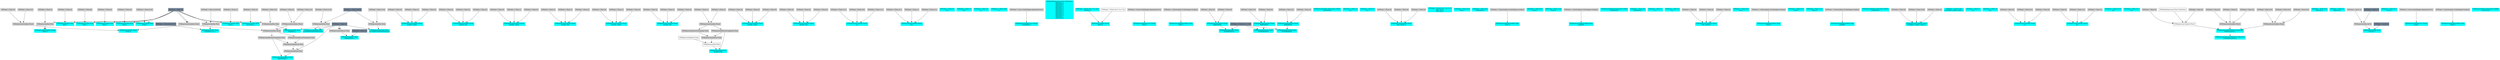 digraph G {
node0 [shape="box" color="cyan" style="filled" label="VFXExpressionMax Float
Rate_a"]
node1 [shape="box" color="lightgray" style="filled" label="VFXValue`1 Float (4)"]
node2 [shape="box" color="lightslategray" style="filled" label="VFXValue`1 Float (0)"]
node3 [shape="box" color="cyan" style="filled" label="VFXExpressionCombine Float3
bounds_center"]
node4 [shape="box" color="lightgray" style="filled" label="VFXValue`1 Float (0)"]
node5 [shape="box" color="lightgray" style="filled" label="VFXValue`1 Float (1)"]
node6 [shape="box" color="lightgray" style="filled" label="VFXValue`1 Float (0)"]
node7 [shape="box" color="cyan" style="filled" label="VFXExpressionCombine Float3
bounds_size"]
node8 [shape="box" color="lightgray" style="filled" label="VFXValue`1 Float (2)"]
node9 [shape="box" color="lightgray" style="filled" label="VFXValue`1 Float (3)"]
node10 [shape="box" color="lightgray" style="filled" label="VFXValue`1 Float (2)"]
node11 [shape="box" color="cyan" style="filled" label="VFXExpressionMax Float
Rate_a"]
node12 [shape="box" color="lightgray" style="filled" label="VFXValue`1 Float (8)"]
node13 [shape="box" color="cyan" style="filled" label="VFXExpressionCombine Float3
bounds_center"]
node14 [shape="box" color="lightgray" style="filled" label="VFXValue`1 Float (0)"]
node15 [shape="box" color="lightgray" style="filled" label="VFXValue`1 Float (1)"]
node16 [shape="box" color="lightgray" style="filled" label="VFXValue`1 Float (0)"]
node17 [shape="box" color="cyan" style="filled" label="VFXExpressionCombine Float3
bounds_size"]
node18 [shape="box" color="lightgray" style="filled" label="VFXValue`1 Float (2)"]
node19 [shape="box" color="lightgray" style="filled" label="VFXValue`1 Float (3)"]
node20 [shape="box" color="lightgray" style="filled" label="VFXValue`1 Float (2)"]
node21 [shape="box" color="cyan" style="filled" label="VFXExpressionMax Float
Rate_a"]
node22 [shape="box" color="lightgray" style="filled" label="VFXValue`1 Float (8)"]
node23 [shape="box" color="cyan" style="filled" label="VFXExpressionCombine Float3
bounds_center"]
node24 [shape="box" color="lightgray" style="filled" label="VFXValue`1 Float (0)"]
node25 [shape="box" color="lightgray" style="filled" label="VFXValue`1 Float (1)"]
node26 [shape="box" color="lightgray" style="filled" label="VFXValue`1 Float (0)"]
node27 [shape="box" color="cyan" style="filled" label="VFXExpressionCombine Float3
bounds_size"]
node28 [shape="box" color="lightgray" style="filled" label="VFXValue`1 Float (2)"]
node29 [shape="box" color="lightgray" style="filled" label="VFXValue`1 Float (3)"]
node30 [shape="box" color="lightgray" style="filled" label="VFXValue`1 Float (2)"]
node31 [shape="box" color="cyan" style="filled" label="VFXExpressionMax Float
Rate_a"]
node32 [shape="box" color="lightgray" style="filled" label="VFXValue`1 Float (5)"]
node33 [shape="box" color="cyan" style="filled" label="VFXExpressionMax Float2
Count_b"]
node34 [shape="box" color="lightgray" style="filled" label="VFXExpressionCombine Float2"]
node35 [shape="box" color="lightgray" style="filled" label="VFXValue`1 Float (5)"]
node36 [shape="box" color="lightgray" style="filled" label="VFXValue`1 Float (10)"]
node37 [shape="box" color="lightgray" style="filled" label="VFXExpressionCombine Float2"]
node38 [shape="box" color="cyan" style="filled" label="VFXExpressionCombine Float2
Delay_b"]
node39 [shape="box" color="lightgray" style="filled" label="VFXExpressionMax Float"]
node40 [shape="box" color="lightgray" style="filled" label="VFXValue`1 Float (0)"]
node41 [shape="box" color="cyan" style="filled" label="VFXExpressionAdd Float
LoopDuration"]
node42 [shape="box" color="lightgray" style="filled" label="VFXExpressionExtractComponent Float"]
node43 [shape="box" color="lightgray" style="filled" label="VFXExpressionCombine Float2"]
node44 [shape="box" color="lightgray" style="filled" label="VFXValue`1 Float (1)"]
node45 [shape="box" color="lightgray" style="filled" label="VFXValue`1 Float (3)"]
node46 [shape="box" label="VFXExpressionMul Float"]
node47 [shape="box" label="VFXExpressionRandom Float"]
node48 [shape="box" color="lightgray" style="filled" label="VFXExpressionSubtract Float"]
node49 [shape="box" color="lightgray" style="filled" label="VFXExpressionExtractComponent Float"]
node50 [shape="box" color="cyan" style="filled" label="VFXExpressionCombine Float3
bounds_center"]
node51 [shape="box" color="lightgray" style="filled" label="VFXValue`1 Float (0)"]
node52 [shape="box" color="lightgray" style="filled" label="VFXValue`1 Float (0)"]
node53 [shape="box" color="lightgray" style="filled" label="VFXValue`1 Float (0)"]
node54 [shape="box" color="cyan" style="filled" label="VFXExpressionCombine Float3
bounds_size"]
node55 [shape="box" color="lightgray" style="filled" label="VFXValue`1 Float (5)"]
node56 [shape="box" color="lightgray" style="filled" label="VFXValue`1 Float (5)"]
node57 [shape="box" color="lightgray" style="filled" label="VFXValue`1 Float (5)"]
node58 [shape="box" color="cyan" style="filled" label="VFXExpressionCombine Float3
A_a"]
node59 [shape="box" color="lightgray" style="filled" label="VFXValue`1 Float (-0.1)"]
node60 [shape="box" color="lightgray" style="filled" label="VFXValue`1 Float (0.8)"]
node61 [shape="box" color="lightgray" style="filled" label="VFXValue`1 Float (-0.1)"]
node62 [shape="box" color="cyan" style="filled" label="VFXExpressionCombine Float3
B_a"]
node63 [shape="box" color="lightgray" style="filled" label="VFXValue`1 Float (0.1)"]
node64 [shape="box" color="lightgray" style="filled" label="VFXValue`1 Float (1)"]
node65 [shape="box" color="lightgray" style="filled" label="VFXValue`1 Float (0.1)"]
node66 [shape="box" color="cyan" style="filled" label="VFXValue`1 Float (5)
A_b"]
node67 [shape="box" color="cyan" style="filled" label="VFXValue`1 Float (7)
B_b"]
node68 [shape="box" color="cyan" style="filled" label="VFXValue`1 Float (0)
A_c"]
node69 [shape="box" color="cyan" style="filled" label="VFXValue`1 Float (360)
B_c"]
node70 [shape="box" color="cyan" style="filled" label="VFXExpressionBakeCurve Float4
FrameRate_a"]
node71 [shape="box" color="lightgray" style="filled" label="VFXValue`1 Curve (UnityEngine.AnimationCurve)"]
node72 [shape="box" color="cyan" style="filled" label="VFXBuiltInExpression Float (DeltaTime)
deltaTime_a
deltaTime_b
deltaTime_c
deltaTime_d
deltaTime_a
deltaTime_b
deltaTime_a
deltaTime_b
deltaTime_a
deltaTime_b
deltaTime_c
deltaTime_d"]
node73 [shape="box" color="cyan" style="filled" label="VFXValue`1 Float3 ((0.3, 0.0, 0.0))
Velocity_b"]
node74 [shape="box" color="cyan" style="filled" label="VFXExpressionMax Float
Drag_b"]
node75 [shape="box" color="lightgray" style="filled" label="VFXValue`1 Float (0.25)"]
node76 [shape="box" color="cyan" style="filled" label="VFXExpressionBakeCurve Float4
Size_b"]
node77 [shape="box" color="lightgray" style="filled" label="VFXValue`1 Curve (UnityEngine.AnimationCurve)"]
node78 [shape="box" color="cyan" style="filled" label="VFXExpressionBakeGradient Float
Color_c"]
node79 [shape="box" color="lightgray" style="filled" label="VFXValue`1 ColorGradient (UnityEngine.Gradient)"]
node80 [shape="box" color="cyan" style="filled" label="VFXExpressionCombine Float2
flipBookSize"]
node81 [shape="box" color="lightgray" style="filled" label="VFXValue`1 Float (8)"]
node82 [shape="box" color="lightgray" style="filled" label="VFXValue`1 Float (8)"]
node83 [shape="box" color="cyan" style="filled" label="VFXExpressionDivide Float2
invFlipBookSize"]
node84 [shape="box" color="lightslategray" style="filled" label="VFXValue`1 Float2 ((1.0, 1.0))"]
node85 [shape="box" color="cyan" style="filled" label="VFXTexture2DValue Texture2D (37944)
mainTexture"]
node86 [shape="box" color="cyan" style="filled" label="VFXValue`1 Float (1)
A_a"]
node87 [shape="box" color="cyan" style="filled" label="VFXValue`1 Float (3)
B_a"]
node88 [shape="box" color="cyan" style="filled" label="VFXExpressionCombine Float3
Box_center_b"]
node89 [shape="box" color="lightgray" style="filled" label="VFXValue`1 Float (0)"]
node90 [shape="box" color="lightgray" style="filled" label="VFXValue`1 Float (0)"]
node91 [shape="box" color="lightgray" style="filled" label="VFXValue`1 Float (0)"]
node92 [shape="box" color="cyan" style="filled" label="VFXValue`1 Float3 ((0.1, 0.0, 0.1))
Box_size_b
Box_size_b"]
node93 [shape="box" color="cyan" style="filled" label="VFXValue`1 Float (0.5)
Size_c"]
node94 [shape="box" color="cyan" style="filled" label="VFXValue`1 Float (25)
FrameRate_a"]
node95 [shape="box" color="cyan" style="filled" label="VFXExpressionBakeGradient Float
Color_b"]
node96 [shape="box" color="lightgray" style="filled" label="VFXValue`1 ColorGradient (UnityEngine.Gradient)"]
node97 [shape="box" color="cyan" style="filled" label="VFXValue`1 Float (0.5)
Scale_c"]
node98 [shape="box" color="cyan" style="filled" label="VFXValue`1 Float (-0.4)
Pivot_d"]
node99 [shape="box" color="cyan" style="filled" label="VFXExpressionBakeGradient Float
gradient"]
node100 [shape="box" color="lightgray" style="filled" label="VFXValue`1 ColorGradient (UnityEngine.Gradient)"]
node101 [shape="box" color="cyan" style="filled" label="VFXExpressionDivide Float
invSoftParticlesFadeDistance"]
node102 [shape="box" color="lightslategray" style="filled" label="VFXValue`1 Float (1)"]
node103 [shape="box" color="lightgray" style="filled" label="VFXExpressionMax Float"]
node104 [shape="box" color="lightgray" style="filled" label="VFXValue`1 Float (0.19)"]
node105 [shape="box" color="lightslategray" style="filled" label="VFXValue`1 Float (0.001)"]
node106 [shape="box" color="cyan" style="filled" label="VFXExpressionCombine Float2
flipBookSize"]
node107 [shape="box" color="lightgray" style="filled" label="VFXValue`1 Float (15)"]
node108 [shape="box" color="lightgray" style="filled" label="VFXValue`1 Float (4)"]
node109 [shape="box" color="cyan" style="filled" label="VFXExpressionDivide Float2
invFlipBookSize"]
node110 [shape="box" color="cyan" style="filled" label="VFXTexture2DValue Texture2D (37964)
mainTexture"]
node111 [shape="box" color="cyan" style="filled" label="VFXValue`1 Float (25)
FrameRate_a"]
node112 [shape="box" color="cyan" style="filled" label="VFXValue`1 Float (1)
A_a"]
node113 [shape="box" color="cyan" style="filled" label="VFXValue`1 Float (3)
B_a"]
node114 [shape="box" color="cyan" style="filled" label="VFXExpressionCombine Float3
Box_center_b"]
node115 [shape="box" color="lightgray" style="filled" label="VFXValue`1 Float (0)"]
node116 [shape="box" color="lightgray" style="filled" label="VFXValue`1 Float (0)"]
node117 [shape="box" color="lightgray" style="filled" label="VFXValue`1 Float (0)"]
node118 [shape="box" color="cyan" style="filled" label="VFXValue`1 Float (0.5)
Size_c"]
node119 [shape="box" color="cyan" style="filled" label="VFXExpressionBakeGradient Float
Color_b"]
node120 [shape="box" color="lightgray" style="filled" label="VFXValue`1 ColorGradient (UnityEngine.Gradient)"]
node121 [shape="box" color="cyan" style="filled" label="VFXValue`1 Float (0.5)
Scale_c"]
node122 [shape="box" color="cyan" style="filled" label="VFXValue`1 Float (-0.4)
Pivot_d"]
node123 [shape="box" color="cyan" style="filled" label="VFXExpressionBakeGradient Float
gradient"]
node124 [shape="box" color="lightgray" style="filled" label="VFXValue`1 ColorGradient (UnityEngine.Gradient)"]
node125 [shape="box" color="cyan" style="filled" label="VFXExpressionDivide Float
invSoftParticlesFadeDistance"]
node126 [shape="box" color="lightgray" style="filled" label="VFXExpressionMax Float"]
node127 [shape="box" color="lightgray" style="filled" label="VFXValue`1 Float (0.19)"]
node128 [shape="box" color="cyan" style="filled" label="VFXExpressionCombine Float2
flipBookSize"]
node129 [shape="box" color="lightgray" style="filled" label="VFXValue`1 Float (15)"]
node130 [shape="box" color="lightgray" style="filled" label="VFXValue`1 Float (4)"]
node131 [shape="box" color="cyan" style="filled" label="VFXExpressionDivide Float2
invFlipBookSize"]
node132 [shape="box" color="cyan" style="filled" label="VFXTexture2DValue Texture2D (38052)
mainTexture"]
node133 [shape="box" color="cyan" style="filled" label="VFXExpressionCombine Float3
ArcSphere_sphere_center_a"]
node134 [shape="box" color="lightgray" style="filled" label="VFXValue`1 Float (0)"]
node135 [shape="box" color="lightgray" style="filled" label="VFXValue`1 Float (0.05)"]
node136 [shape="box" color="lightgray" style="filled" label="VFXValue`1 Float (0)"]
node137 [shape="box" color="cyan" style="filled" label="VFXValue`1 Float (0.05)
ArcSphere_sphere_radius_a"]
node138 [shape="box" color="cyan" style="filled" label="VFXExpressionMin Float
ArcSphere_arc_a"]
node139 [shape="box" color="lightgray" style="filled" label="VFXExpressionMax Float"]
node140 [shape="box" color="lightgray" style="filled" label="VFXValue`1 Float (6.283185)"]
node141 [shape="box" color="lightslategray" style="filled" label="VFXValue`1 Float (6.283185)"]
node142 [shape="box" color="cyan" style="filled" label="VFXExpressionPow Float
volumeFactor_a"]
node143 [shape="box" color="lightgray" style="filled" label="VFXExpressionSubtract Float"]
node144 [shape="box" color="lightslategray" style="filled" label="VFXValue`1 Float (3)"]
node145 [shape="box" color="cyan" style="filled" label="VFXValue`1 Float (1)
A_b"]
node146 [shape="box" color="cyan" style="filled" label="VFXValue`1 Float (3)
B_b"]
node147 [shape="box" color="cyan" style="filled" label="VFXExpressionCombine Float3
A_c"]
node148 [shape="box" color="lightgray" style="filled" label="VFXValue`1 Float (0)"]
node149 [shape="box" color="lightgray" style="filled" label="VFXValue`1 Float (0.5)"]
node150 [shape="box" color="lightgray" style="filled" label="VFXValue`1 Float (0)"]
node151 [shape="box" color="cyan" style="filled" label="VFXExpressionCombine Float3
B_c"]
node152 [shape="box" color="lightgray" style="filled" label="VFXValue`1 Float (0)"]
node153 [shape="box" color="lightgray" style="filled" label="VFXValue`1 Float (1.5)"]
node154 [shape="box" color="lightgray" style="filled" label="VFXValue`1 Float (0)"]
node155 [shape="box" color="cyan" style="filled" label="VFXValue`1 Float (0.03)
A_d"]
node156 [shape="box" color="cyan" style="filled" label="VFXValue`1 Float (0.1)
B_d"]
node157 [shape="box" color="cyan" style="filled" label="VFXExpressionInverseTRSMatrix Matrix4x4
InvFieldTransform_a"]
node158 [shape="box" color="cyan" style="filled" label="VFXExpressionTRSToMatrix Matrix4x4
FieldTransform_a"]
node159 [shape="box" label="VFXExpressionCombine Float3"]
node160 [shape="box" color="lightgray" style="filled" label="VFXValue`1 Float (0)"]
node161 [shape="box" label="VFXBuiltInExpression Float (TotalTime)"]
node162 [shape="box" color="lightgray" style="filled" label="VFXValue`1 Float (0)"]
node163 [shape="box" color="lightgray" style="filled" label="VFXExpressionCombine Float3"]
node164 [shape="box" color="lightgray" style="filled" label="VFXValue`1 Float (0)"]
node165 [shape="box" color="lightgray" style="filled" label="VFXValue`1 Float (0)"]
node166 [shape="box" color="lightgray" style="filled" label="VFXValue`1 Float (0)"]
node167 [shape="box" color="lightgray" style="filled" label="VFXExpressionCombine Float3"]
node168 [shape="box" color="lightgray" style="filled" label="VFXValue`1 Float (0.5)"]
node169 [shape="box" color="lightgray" style="filled" label="VFXValue`1 Float (0.5)"]
node170 [shape="box" color="lightgray" style="filled" label="VFXValue`1 Float (0.5)"]
node171 [shape="box" color="cyan" style="filled" label="VFXValue`1 Float (0.5)
Intensity_a"]
node172 [shape="box" color="cyan" style="filled" label="VFXExpressionMax Float
Drag_a"]
node173 [shape="box" color="lightgray" style="filled" label="VFXValue`1 Float (1)"]
node174 [shape="box" color="cyan" style="filled" label="VFXValue`1 Float (1)
frequency_a"]
node175 [shape="box" color="cyan" style="filled" label="VFXExpressionMin Int32
octaves_a"]
node176 [shape="box" color="lightgray" style="filled" label="VFXExpressionMax Int32"]
node177 [shape="box" color="lightgray" style="filled" label="VFXValue`1 Int32 (3)"]
node178 [shape="box" color="lightslategray" style="filled" label="VFXValue`1 Int32 (1)"]
node179 [shape="box" color="lightslategray" style="filled" label="VFXValue`1 Int32 (8)"]
node180 [shape="box" color="cyan" style="filled" label="VFXExpressionMin Float
roughness_a"]
node181 [shape="box" color="lightgray" style="filled" label="VFXExpressionMax Float"]
node182 [shape="box" color="lightgray" style="filled" label="VFXValue`1 Float (0.5)"]
node183 [shape="box" color="cyan" style="filled" label="VFXExpressionMax Float
lacunarity_a"]
node184 [shape="box" color="lightgray" style="filled" label="VFXValue`1 Float (2)"]
node185 [shape="box" color="cyan" style="filled" label="VFXExpressionAdd Float3
Force_b"]
node186 [shape="box" label="VFXValue`1 Float3 ((0.0, 0.8, 0.0))"]
node187 [shape="box" color="cyan" style="filled" label="VFXValue`1 Float (0.3)
Scale_b"]
node188 [shape="box" color="cyan" style="filled" label="VFXExpressionBakeCurve Float4
Scale_c"]
node189 [shape="box" color="lightgray" style="filled" label="VFXValue`1 Curve (UnityEngine.AnimationCurve)"]
node190 [shape="box" color="cyan" style="filled" label="VFXExpressionCombine Float2
SpeedRange_c"]
node191 [shape="box" color="lightgray" style="filled" label="VFXExpressionExtractComponent Float"]
node192 [shape="box" color="lightgray" style="filled" label="VFXExpressionMax Float2"]
node193 [shape="box" color="lightgray" style="filled" label="VFXExpressionCombine Float2"]
node194 [shape="box" color="lightgray" style="filled" label="VFXValue`1 Float (0)"]
node195 [shape="box" color="lightgray" style="filled" label="VFXValue`1 Float (0.4)"]
node196 [shape="box" color="lightgray" style="filled" label="VFXExpressionDivide Float"]
node197 [shape="box" color="lightgray" style="filled" label="VFXExpressionSubtract Float"]
node198 [shape="box" color="lightgray" style="filled" label="VFXExpressionExtractComponent Float"]
node199 [shape="box" color="cyan" style="filled" label="VFXExpressionBakeGradient Float
Color_d"]
node200 [shape="box" color="lightgray" style="filled" label="VFXValue`1 ColorGradient (UnityEngine.Gradient)"]
node201 [shape="box" color="cyan" style="filled" label="VFXTexture2DValue Texture2D (28988)
mainTexture"]
node1 -> node0 [headlabel="0"]
node2 -> node0 [headlabel="1"]
node4 -> node3 [headlabel="0"]
node5 -> node3 [headlabel="1"]
node6 -> node3 [headlabel="2"]
node8 -> node7 [headlabel="0"]
node9 -> node7 [headlabel="1"]
node10 -> node7 [headlabel="2"]
node12 -> node11 [headlabel="0"]
node2 -> node11 [headlabel="1"]
node14 -> node13 [headlabel="0"]
node15 -> node13 [headlabel="1"]
node16 -> node13 [headlabel="2"]
node18 -> node17 [headlabel="0"]
node19 -> node17 [headlabel="1"]
node20 -> node17 [headlabel="2"]
node22 -> node21 [headlabel="0"]
node2 -> node21 [headlabel="1"]
node24 -> node23 [headlabel="0"]
node25 -> node23 [headlabel="1"]
node26 -> node23 [headlabel="2"]
node28 -> node27 [headlabel="0"]
node29 -> node27 [headlabel="1"]
node30 -> node27 [headlabel="2"]
node32 -> node31 [headlabel="0"]
node2 -> node31 [headlabel="1"]
node34 -> node33 [headlabel="0"]
node37 -> node33 [headlabel="1"]
node35 -> node34 [headlabel="0"]
node36 -> node34 [headlabel="1"]
node2 -> node37 [headlabel="0"]
node2 -> node37 [headlabel="1"]
node39 -> node38 [headlabel="0"]
node39 -> node38 [headlabel="1"]
node40 -> node39 [headlabel="0"]
node2 -> node39 [headlabel="1"]
node42 -> node41 [headlabel="0"]
node46 -> node41 [headlabel="1"]
node43 -> node42 
node44 -> node43 [headlabel="0"]
node45 -> node43 [headlabel="1"]
node47 -> node46 [headlabel="0"]
node48 -> node46 [headlabel="1"]
node49 -> node48 [headlabel="0"]
node42 -> node48 [headlabel="1"]
node43 -> node49 
node51 -> node50 [headlabel="0"]
node52 -> node50 [headlabel="1"]
node53 -> node50 [headlabel="2"]
node55 -> node54 [headlabel="0"]
node56 -> node54 [headlabel="1"]
node57 -> node54 [headlabel="2"]
node59 -> node58 [headlabel="0"]
node60 -> node58 [headlabel="1"]
node61 -> node58 [headlabel="2"]
node63 -> node62 [headlabel="0"]
node64 -> node62 [headlabel="1"]
node65 -> node62 [headlabel="2"]
node71 -> node70 
node75 -> node74 [headlabel="0"]
node2 -> node74 [headlabel="1"]
node77 -> node76 
node79 -> node78 
node81 -> node80 [headlabel="0"]
node82 -> node80 [headlabel="1"]
node84 -> node83 [headlabel="0"]
node80 -> node83 [headlabel="1"]
node89 -> node88 [headlabel="0"]
node90 -> node88 [headlabel="1"]
node91 -> node88 [headlabel="2"]
node96 -> node95 
node100 -> node99 
node102 -> node101 [headlabel="0"]
node103 -> node101 [headlabel="1"]
node104 -> node103 [headlabel="0"]
node105 -> node103 [headlabel="1"]
node107 -> node106 [headlabel="0"]
node108 -> node106 [headlabel="1"]
node84 -> node109 [headlabel="0"]
node106 -> node109 [headlabel="1"]
node115 -> node114 [headlabel="0"]
node116 -> node114 [headlabel="1"]
node117 -> node114 [headlabel="2"]
node120 -> node119 
node124 -> node123 
node102 -> node125 [headlabel="0"]
node126 -> node125 [headlabel="1"]
node127 -> node126 [headlabel="0"]
node105 -> node126 [headlabel="1"]
node129 -> node128 [headlabel="0"]
node130 -> node128 [headlabel="1"]
node84 -> node131 [headlabel="0"]
node128 -> node131 [headlabel="1"]
node134 -> node133 [headlabel="0"]
node135 -> node133 [headlabel="1"]
node136 -> node133 [headlabel="2"]
node139 -> node138 [headlabel="0"]
node141 -> node138 [headlabel="1"]
node140 -> node139 [headlabel="0"]
node2 -> node139 [headlabel="1"]
node143 -> node142 [headlabel="0"]
node144 -> node142 [headlabel="1"]
node102 -> node143 [headlabel="0"]
node102 -> node143 [headlabel="1"]
node148 -> node147 [headlabel="0"]
node149 -> node147 [headlabel="1"]
node150 -> node147 [headlabel="2"]
node152 -> node151 [headlabel="0"]
node153 -> node151 [headlabel="1"]
node154 -> node151 [headlabel="2"]
node158 -> node157 
node159 -> node158 [headlabel="0"]
node163 -> node158 [headlabel="1"]
node167 -> node158 [headlabel="2"]
node160 -> node159 [headlabel="0"]
node161 -> node159 [headlabel="1"]
node162 -> node159 [headlabel="2"]
node164 -> node163 [headlabel="0"]
node165 -> node163 [headlabel="1"]
node166 -> node163 [headlabel="2"]
node168 -> node167 [headlabel="0"]
node169 -> node167 [headlabel="1"]
node170 -> node167 [headlabel="2"]
node173 -> node172 [headlabel="0"]
node2 -> node172 [headlabel="1"]
node176 -> node175 [headlabel="0"]
node179 -> node175 [headlabel="1"]
node177 -> node176 [headlabel="0"]
node178 -> node176 [headlabel="1"]
node181 -> node180 [headlabel="0"]
node102 -> node180 [headlabel="1"]
node182 -> node181 [headlabel="0"]
node2 -> node181 [headlabel="1"]
node184 -> node183 [headlabel="0"]
node2 -> node183 [headlabel="1"]
node73 -> node185 [headlabel="0"]
node186 -> node185 [headlabel="1"]
node189 -> node188 
node191 -> node190 [headlabel="0"]
node196 -> node190 [headlabel="1"]
node192 -> node191 
node193 -> node192 [headlabel="0"]
node37 -> node192 [headlabel="1"]
node194 -> node193 [headlabel="0"]
node195 -> node193 [headlabel="1"]
node102 -> node196 [headlabel="0"]
node197 -> node196 [headlabel="1"]
node198 -> node197 [headlabel="0"]
node191 -> node197 [headlabel="1"]
node192 -> node198 
node200 -> node199 
}

